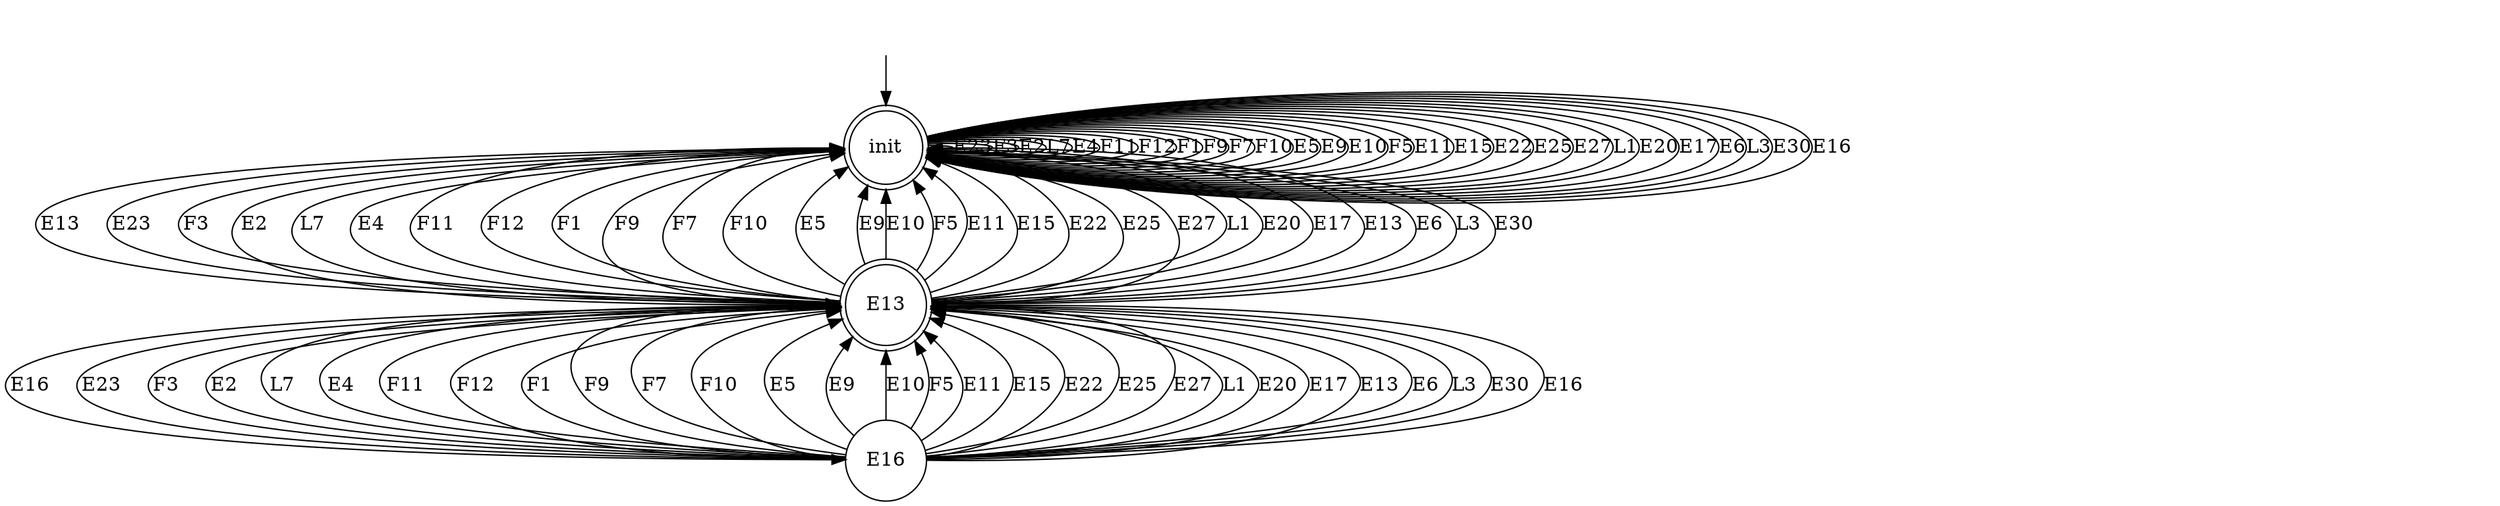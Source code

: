 digraph g {
__start0 [label="" shape="none"]
init [shape="doublecircle" label="init"]
E13 [shape="doublecircle" label="E13"]
E16 [shape="circle" label="E16"]
__start0 -> init
init -> init[label="E23"]
init -> init[label="F3"]
init -> init[label="E2"]
init -> init[label="L7"]
init -> init[label="E4"]
init -> init[label="F11"]
init -> init[label="F12"]
init -> init[label="F1"]
init -> init[label="F9"]
init -> init[label="F7"]
init -> init[label="F10"]
init -> init[label="E5"]
init -> init[label="E9"]
init -> init[label="E10"]
init -> init[label="F5"]
init -> init[label="E11"]
init -> init[label="E15"]
init -> init[label="E22"]
init -> init[label="E25"]
init -> init[label="E27"]
init -> init[label="L1"]
init -> init[label="E20"]
init -> init[label="E17"]
init -> E13[label="E13"]
init -> init[label="E6"]
init -> init[label="L3"]
init -> init[label="E30"]
init -> init[label="E16"]
E13 -> init[label="E23"]
E13 -> init[label="F3"]
E13 -> init[label="E2"]
E13 -> init[label="L7"]
E13 -> init[label="E4"]
E13 -> init[label="F11"]
E13 -> init[label="F12"]
E13 -> init[label="F1"]
E13 -> init[label="F9"]
E13 -> init[label="F7"]
E13 -> init[label="F10"]
E13 -> init[label="E5"]
E13 -> init[label="E9"]
E13 -> init[label="E10"]
E13 -> init[label="F5"]
E13 -> init[label="E11"]
E13 -> init[label="E15"]
E13 -> init[label="E22"]
E13 -> init[label="E25"]
E13 -> init[label="E27"]
E13 -> init[label="L1"]
E13 -> init[label="E20"]
E13 -> init[label="E17"]
E13 -> init[label="E13"]
E13 -> init[label="E6"]
E13 -> init[label="L3"]
E13 -> init[label="E30"]
E13 -> E16[label="E16"]
E16 -> E13[label="E23"]
E16 -> E13[label="F3"]
E16 -> E13[label="E2"]
E16 -> E13[label="L7"]
E16 -> E13[label="E4"]
E16 -> E13[label="F11"]
E16 -> E13[label="F12"]
E16 -> E13[label="F1"]
E16 -> E13[label="F9"]
E16 -> E13[label="F7"]
E16 -> E13[label="F10"]
E16 -> E13[label="E5"]
E16 -> E13[label="E9"]
E16 -> E13[label="E10"]
E16 -> E13[label="F5"]
E16 -> E13[label="E11"]
E16 -> E13[label="E15"]
E16 -> E13[label="E22"]
E16 -> E13[label="E25"]
E16 -> E13[label="E27"]
E16 -> E13[label="L1"]
E16 -> E13[label="E20"]
E16 -> E13[label="E17"]
E16 -> E13[label="E13"]
E16 -> E13[label="E6"]
E16 -> E13[label="L3"]
E16 -> E13[label="E30"]
E16 -> E13[label="E16"]
}
